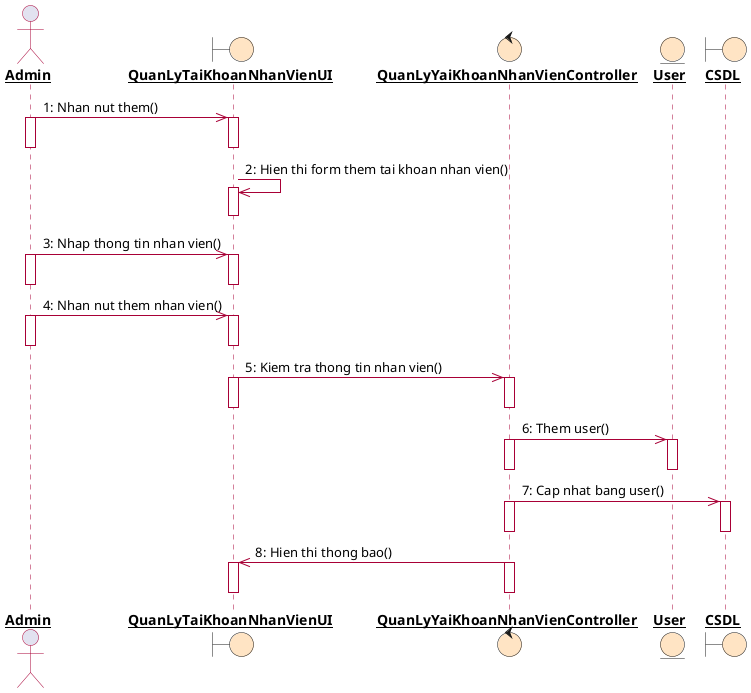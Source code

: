 @startuml

skinparam sequence {

LifeLineBorderColor #A80036

}


skinparam {
Participant underline
ArrowColor  #A80036

ActorBorderColor #A80036
ActorFontStyle bold


BoundaryFontStyle bold
BoundaryBackgroundColor #Bisque

ControlFontStyle bold
ControlBackgroundColor #Bisque

ControlFontStyle bold
ControlBackgroundColor #Bisque

EntityFontStyle bold
EntityBackgroundColor #Bisque
}


actor Admin 
boundary    QuanLyTaiKhoanNhanVienUI
control     QuanLyYaiKhoanNhanVienController
entity      User
boundary    CSDL


'Admin ->> QuanLyTaiKhoanNhanVienUI : 1: Chon san pham can cap nhat()
'activate Admin
'activate QuanLyTaiKhoanNhanVienUI
'deactivate Admin
'deactivate QuanLyTaiKhoanNhanVienUI

Admin ->> QuanLyTaiKhoanNhanVienUI : 1: Nhan nut them()
activate Admin
activate QuanLyTaiKhoanNhanVienUI
deactivate Admin
deactivate QuanLyTaiKhoanNhanVienUI

QuanLyTaiKhoanNhanVienUI ->> QuanLyTaiKhoanNhanVienUI  : 2: Hien thi form them tai khoan nhan vien()
activate QuanLyTaiKhoanNhanVienUI
deactivate QuanLyTaiKhoanNhanVienUI



Admin ->> QuanLyTaiKhoanNhanVienUI  : 3: Nhap thong tin nhan vien()
activate Admin
activate QuanLyTaiKhoanNhanVienUI
deactivate Admin
deactivate QuanLyTaiKhoanNhanVienUI

Admin ->> QuanLyTaiKhoanNhanVienUI  : 4: Nhan nut them nhan vien()
activate Admin
activate QuanLyTaiKhoanNhanVienUI
deactivate Admin
deactivate QuanLyTaiKhoanNhanVienUI

QuanLyTaiKhoanNhanVienUI ->> QuanLyYaiKhoanNhanVienController  : 5: Kiem tra thong tin nhan vien()
activate QuanLyTaiKhoanNhanVienUI
activate QuanLyYaiKhoanNhanVienController
deactivate QuanLyTaiKhoanNhanVienUI
deactivate QuanLyYaiKhoanNhanVienController

User <<- QuanLyYaiKhoanNhanVienController : 6: Them user()
activate QuanLyYaiKhoanNhanVienController
activate User
deactivate QuanLyYaiKhoanNhanVienController
deactivate User

QuanLyYaiKhoanNhanVienController ->> CSDL : 7: Cap nhat bang user()
activate QuanLyYaiKhoanNhanVienController
activate CSDL
deactivate QuanLyYaiKhoanNhanVienController
deactivate CSDL



QuanLyYaiKhoanNhanVienController ->> QuanLyTaiKhoanNhanVienUI : 8: Hien thi thong bao()
activate QuanLyYaiKhoanNhanVienController
activate QuanLyTaiKhoanNhanVienUI
deactivate QuanLyYaiKhoanNhanVienController
deactivate QuanLyTaiKhoanNhanVienUI



@enduml
